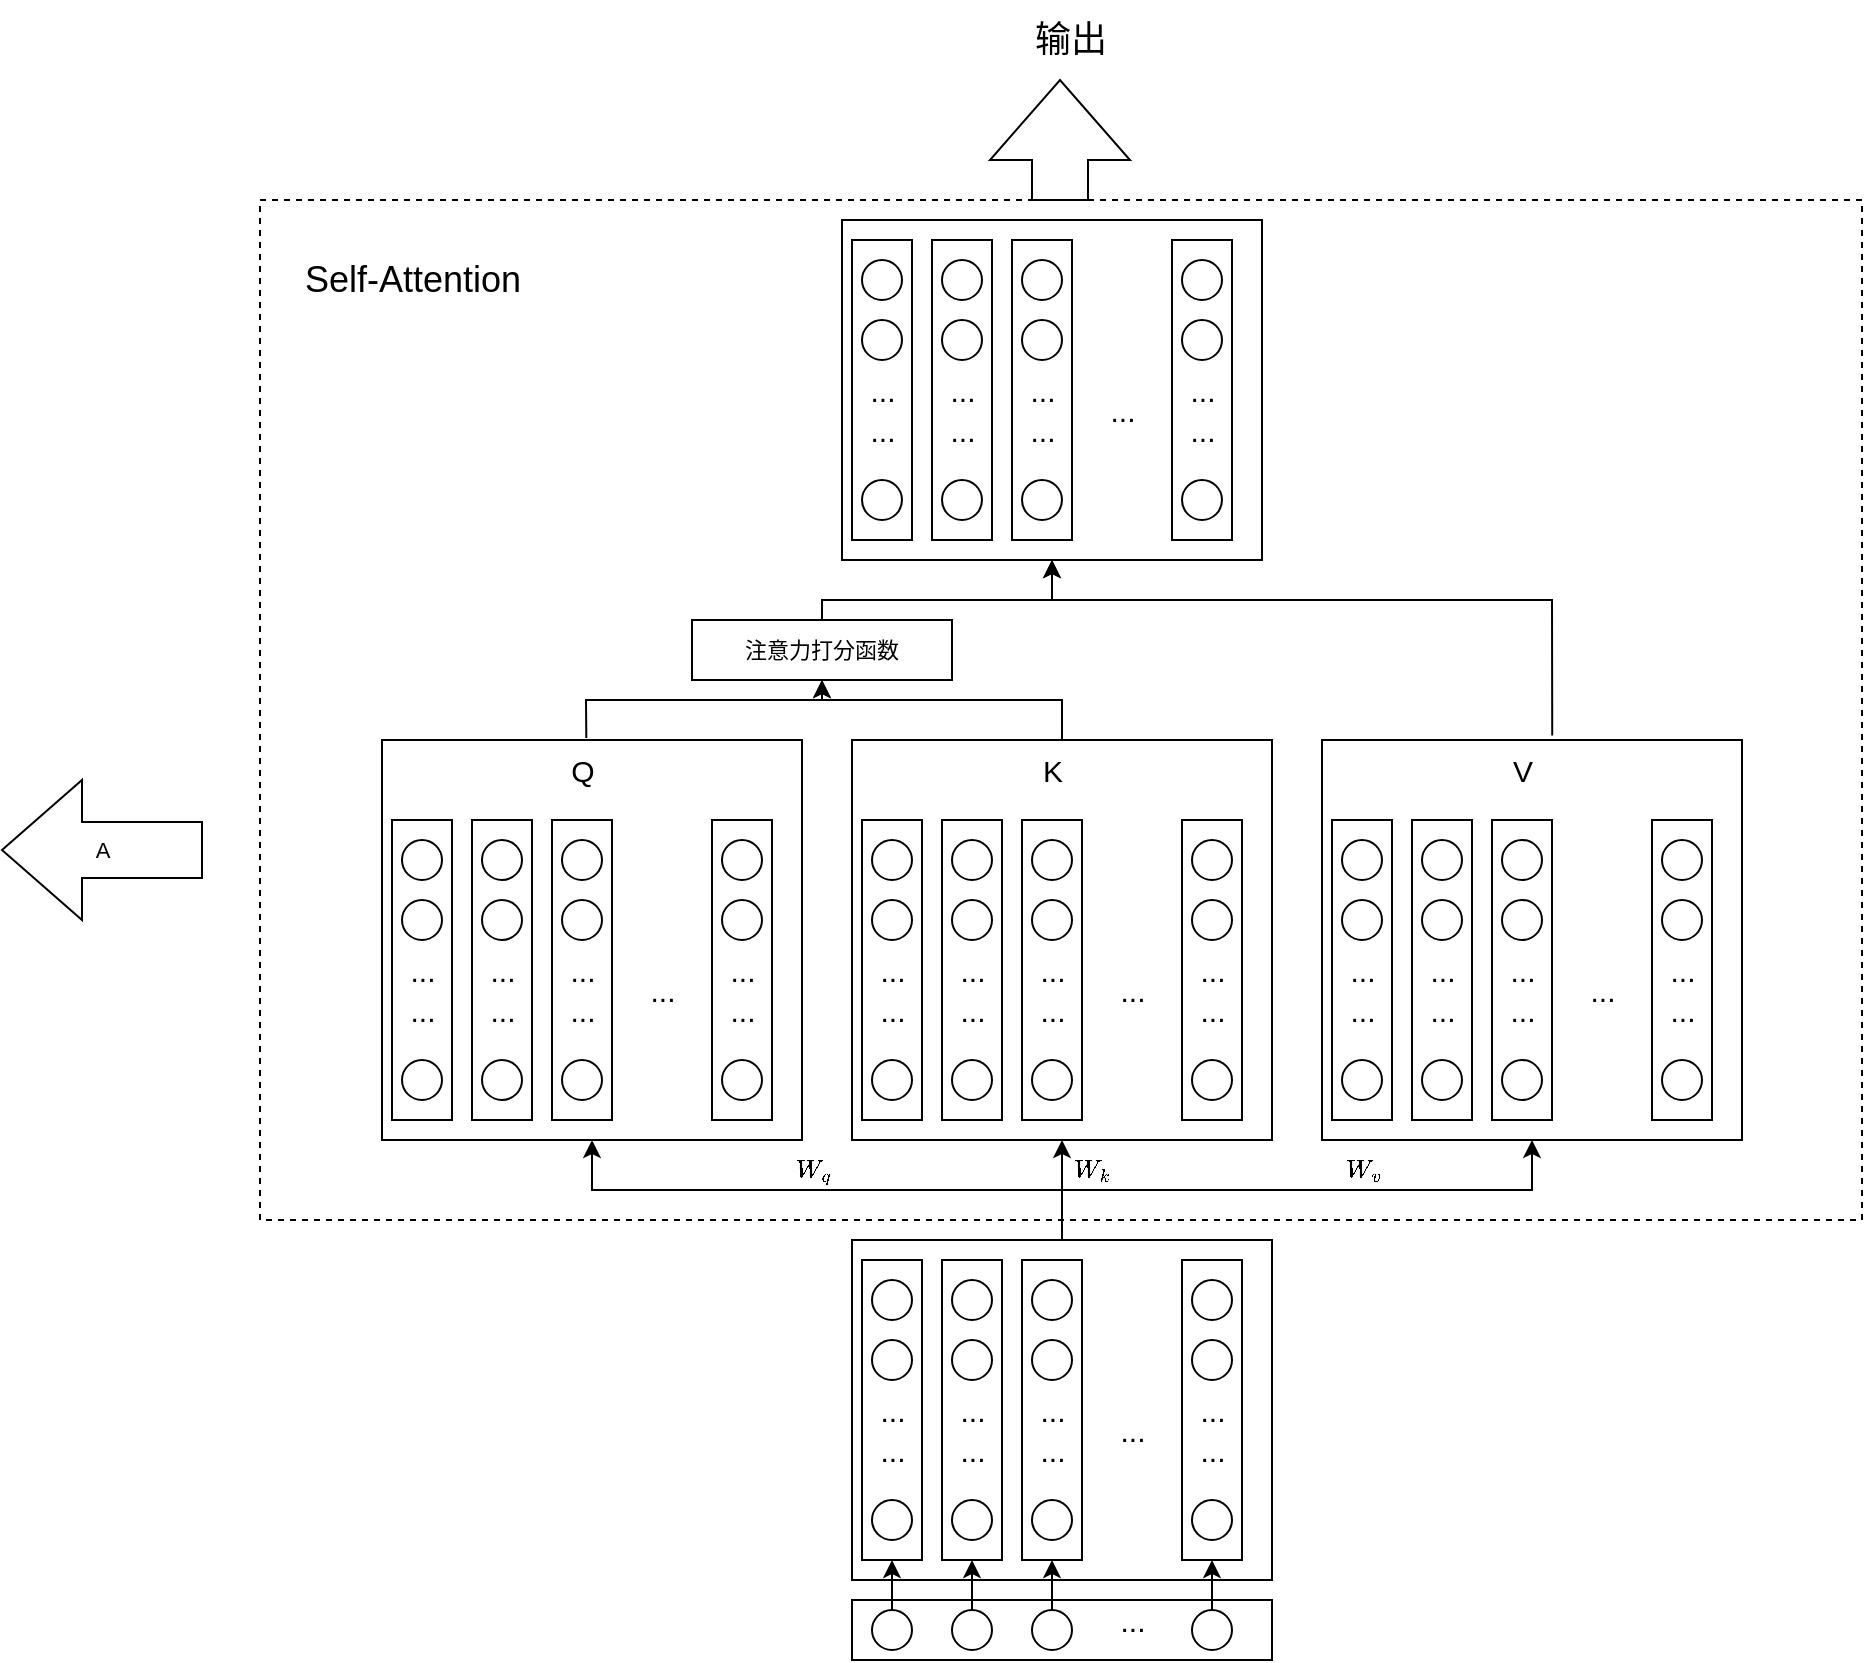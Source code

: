 <mxfile version="20.8.16" type="github">
  <diagram name="第 1 页" id="dq55SXjo3RK3Bnd-hJMV">
    <mxGraphModel dx="3583" dy="2676" grid="1" gridSize="10" guides="1" tooltips="1" connect="1" arrows="0" fold="1" page="1" pageScale="1" pageWidth="827" pageHeight="1169" math="1" shadow="0">
      <root>
        <mxCell id="0" />
        <mxCell id="1" parent="0" />
        <mxCell id="F97rTTew47wOwnzWSH56-309" value="" style="rounded=0;whiteSpace=wrap;html=1;fontSize=11;dashed=1;fillColor=none;" vertex="1" parent="1">
          <mxGeometry x="-21" y="-190" width="801" height="510" as="geometry" />
        </mxCell>
        <mxCell id="F97rTTew47wOwnzWSH56-214" style="edgeStyle=orthogonalEdgeStyle;rounded=0;orthogonalLoop=1;jettySize=auto;html=1;exitX=0.5;exitY=0;exitDx=0;exitDy=0;entryX=0.5;entryY=1;entryDx=0;entryDy=0;fontSize=15;" edge="1" parent="1" source="F97rTTew47wOwnzWSH56-20" target="F97rTTew47wOwnzWSH56-53">
          <mxGeometry relative="1" as="geometry" />
        </mxCell>
        <mxCell id="F97rTTew47wOwnzWSH56-20" value="" style="rounded=0;whiteSpace=wrap;html=1;fontSize=15;" vertex="1" parent="1">
          <mxGeometry x="275" y="330" width="210" height="170" as="geometry" />
        </mxCell>
        <mxCell id="F97rTTew47wOwnzWSH56-1" value="" style="rounded=0;whiteSpace=wrap;html=1;" vertex="1" parent="1">
          <mxGeometry x="275" y="510" width="210" height="30" as="geometry" />
        </mxCell>
        <mxCell id="F97rTTew47wOwnzWSH56-24" style="edgeStyle=orthogonalEdgeStyle;rounded=0;orthogonalLoop=1;jettySize=auto;html=1;fontSize=15;" edge="1" parent="1" source="F97rTTew47wOwnzWSH56-6" target="F97rTTew47wOwnzWSH56-21">
          <mxGeometry relative="1" as="geometry" />
        </mxCell>
        <mxCell id="F97rTTew47wOwnzWSH56-6" value="" style="ellipse;whiteSpace=wrap;html=1;aspect=fixed;" vertex="1" parent="1">
          <mxGeometry x="285" y="515" width="20" height="20" as="geometry" />
        </mxCell>
        <mxCell id="F97rTTew47wOwnzWSH56-36" style="edgeStyle=orthogonalEdgeStyle;rounded=0;orthogonalLoop=1;jettySize=auto;html=1;exitX=0.5;exitY=0;exitDx=0;exitDy=0;entryX=0.5;entryY=1;entryDx=0;entryDy=0;fontSize=15;" edge="1" parent="1" source="F97rTTew47wOwnzWSH56-7" target="F97rTTew47wOwnzWSH56-30">
          <mxGeometry relative="1" as="geometry" />
        </mxCell>
        <mxCell id="F97rTTew47wOwnzWSH56-7" value="" style="ellipse;whiteSpace=wrap;html=1;aspect=fixed;" vertex="1" parent="1">
          <mxGeometry x="325" y="515" width="20" height="20" as="geometry" />
        </mxCell>
        <mxCell id="F97rTTew47wOwnzWSH56-43" style="edgeStyle=orthogonalEdgeStyle;rounded=0;orthogonalLoop=1;jettySize=auto;html=1;exitX=0.5;exitY=0;exitDx=0;exitDy=0;entryX=0.5;entryY=1;entryDx=0;entryDy=0;fontSize=15;" edge="1" parent="1" source="F97rTTew47wOwnzWSH56-10" target="F97rTTew47wOwnzWSH56-37">
          <mxGeometry relative="1" as="geometry" />
        </mxCell>
        <mxCell id="F97rTTew47wOwnzWSH56-10" value="" style="ellipse;whiteSpace=wrap;html=1;aspect=fixed;" vertex="1" parent="1">
          <mxGeometry x="365" y="515" width="20" height="20" as="geometry" />
        </mxCell>
        <mxCell id="F97rTTew47wOwnzWSH56-50" style="edgeStyle=orthogonalEdgeStyle;rounded=0;orthogonalLoop=1;jettySize=auto;html=1;exitX=0.5;exitY=0;exitDx=0;exitDy=0;entryX=0.5;entryY=1;entryDx=0;entryDy=0;fontSize=15;" edge="1" parent="1" source="F97rTTew47wOwnzWSH56-11" target="F97rTTew47wOwnzWSH56-44">
          <mxGeometry relative="1" as="geometry" />
        </mxCell>
        <mxCell id="F97rTTew47wOwnzWSH56-11" value="" style="ellipse;whiteSpace=wrap;html=1;aspect=fixed;" vertex="1" parent="1">
          <mxGeometry x="445" y="515" width="20" height="20" as="geometry" />
        </mxCell>
        <mxCell id="F97rTTew47wOwnzWSH56-21" value="" style="rounded=0;whiteSpace=wrap;html=1;fontSize=15;" vertex="1" parent="1">
          <mxGeometry x="280" y="340" width="30" height="150" as="geometry" />
        </mxCell>
        <mxCell id="F97rTTew47wOwnzWSH56-25" value="" style="ellipse;whiteSpace=wrap;html=1;aspect=fixed;" vertex="1" parent="1">
          <mxGeometry x="285" y="460" width="20" height="20" as="geometry" />
        </mxCell>
        <mxCell id="F97rTTew47wOwnzWSH56-26" value="" style="ellipse;whiteSpace=wrap;html=1;aspect=fixed;" vertex="1" parent="1">
          <mxGeometry x="285" y="350" width="20" height="20" as="geometry" />
        </mxCell>
        <mxCell id="F97rTTew47wOwnzWSH56-27" value="" style="ellipse;whiteSpace=wrap;html=1;aspect=fixed;" vertex="1" parent="1">
          <mxGeometry x="285" y="380" width="20" height="20" as="geometry" />
        </mxCell>
        <mxCell id="F97rTTew47wOwnzWSH56-28" value="..." style="text;html=1;align=center;verticalAlign=middle;resizable=0;points=[];autosize=1;strokeColor=none;fillColor=none;fontSize=15;" vertex="1" parent="1">
          <mxGeometry x="275" y="400" width="40" height="30" as="geometry" />
        </mxCell>
        <mxCell id="F97rTTew47wOwnzWSH56-29" value="..." style="text;html=1;align=center;verticalAlign=middle;resizable=0;points=[];autosize=1;strokeColor=none;fillColor=none;fontSize=15;" vertex="1" parent="1">
          <mxGeometry x="275" y="420" width="40" height="30" as="geometry" />
        </mxCell>
        <mxCell id="F97rTTew47wOwnzWSH56-30" value="" style="rounded=0;whiteSpace=wrap;html=1;fontSize=15;" vertex="1" parent="1">
          <mxGeometry x="320" y="340" width="30" height="150" as="geometry" />
        </mxCell>
        <mxCell id="F97rTTew47wOwnzWSH56-31" value="" style="ellipse;whiteSpace=wrap;html=1;aspect=fixed;" vertex="1" parent="1">
          <mxGeometry x="325" y="460" width="20" height="20" as="geometry" />
        </mxCell>
        <mxCell id="F97rTTew47wOwnzWSH56-32" value="" style="ellipse;whiteSpace=wrap;html=1;aspect=fixed;" vertex="1" parent="1">
          <mxGeometry x="325" y="350" width="20" height="20" as="geometry" />
        </mxCell>
        <mxCell id="F97rTTew47wOwnzWSH56-33" value="" style="ellipse;whiteSpace=wrap;html=1;aspect=fixed;" vertex="1" parent="1">
          <mxGeometry x="325" y="380" width="20" height="20" as="geometry" />
        </mxCell>
        <mxCell id="F97rTTew47wOwnzWSH56-34" value="..." style="text;html=1;align=center;verticalAlign=middle;resizable=0;points=[];autosize=1;strokeColor=none;fillColor=none;fontSize=15;" vertex="1" parent="1">
          <mxGeometry x="315" y="400" width="40" height="30" as="geometry" />
        </mxCell>
        <mxCell id="F97rTTew47wOwnzWSH56-35" value="..." style="text;html=1;align=center;verticalAlign=middle;resizable=0;points=[];autosize=1;strokeColor=none;fillColor=none;fontSize=15;" vertex="1" parent="1">
          <mxGeometry x="315" y="420" width="40" height="30" as="geometry" />
        </mxCell>
        <mxCell id="F97rTTew47wOwnzWSH56-37" value="" style="rounded=0;whiteSpace=wrap;html=1;fontSize=15;" vertex="1" parent="1">
          <mxGeometry x="360" y="340" width="30" height="150" as="geometry" />
        </mxCell>
        <mxCell id="F97rTTew47wOwnzWSH56-38" value="" style="ellipse;whiteSpace=wrap;html=1;aspect=fixed;" vertex="1" parent="1">
          <mxGeometry x="365" y="460" width="20" height="20" as="geometry" />
        </mxCell>
        <mxCell id="F97rTTew47wOwnzWSH56-39" value="" style="ellipse;whiteSpace=wrap;html=1;aspect=fixed;" vertex="1" parent="1">
          <mxGeometry x="365" y="350" width="20" height="20" as="geometry" />
        </mxCell>
        <mxCell id="F97rTTew47wOwnzWSH56-40" value="" style="ellipse;whiteSpace=wrap;html=1;aspect=fixed;" vertex="1" parent="1">
          <mxGeometry x="365" y="380" width="20" height="20" as="geometry" />
        </mxCell>
        <mxCell id="F97rTTew47wOwnzWSH56-41" value="..." style="text;html=1;align=center;verticalAlign=middle;resizable=0;points=[];autosize=1;strokeColor=none;fillColor=none;fontSize=15;" vertex="1" parent="1">
          <mxGeometry x="355" y="400" width="40" height="30" as="geometry" />
        </mxCell>
        <mxCell id="F97rTTew47wOwnzWSH56-42" value="..." style="text;html=1;align=center;verticalAlign=middle;resizable=0;points=[];autosize=1;strokeColor=none;fillColor=none;fontSize=15;" vertex="1" parent="1">
          <mxGeometry x="355" y="420" width="40" height="30" as="geometry" />
        </mxCell>
        <mxCell id="F97rTTew47wOwnzWSH56-44" value="" style="rounded=0;whiteSpace=wrap;html=1;fontSize=15;" vertex="1" parent="1">
          <mxGeometry x="440" y="340" width="30" height="150" as="geometry" />
        </mxCell>
        <mxCell id="F97rTTew47wOwnzWSH56-45" value="" style="ellipse;whiteSpace=wrap;html=1;aspect=fixed;" vertex="1" parent="1">
          <mxGeometry x="445" y="460" width="20" height="20" as="geometry" />
        </mxCell>
        <mxCell id="F97rTTew47wOwnzWSH56-46" value="" style="ellipse;whiteSpace=wrap;html=1;aspect=fixed;" vertex="1" parent="1">
          <mxGeometry x="445" y="350" width="20" height="20" as="geometry" />
        </mxCell>
        <mxCell id="F97rTTew47wOwnzWSH56-47" value="" style="ellipse;whiteSpace=wrap;html=1;aspect=fixed;" vertex="1" parent="1">
          <mxGeometry x="445" y="380" width="20" height="20" as="geometry" />
        </mxCell>
        <mxCell id="F97rTTew47wOwnzWSH56-48" value="..." style="text;html=1;align=center;verticalAlign=middle;resizable=0;points=[];autosize=1;strokeColor=none;fillColor=none;fontSize=15;" vertex="1" parent="1">
          <mxGeometry x="435" y="400" width="40" height="30" as="geometry" />
        </mxCell>
        <mxCell id="F97rTTew47wOwnzWSH56-49" value="..." style="text;html=1;align=center;verticalAlign=middle;resizable=0;points=[];autosize=1;strokeColor=none;fillColor=none;fontSize=15;" vertex="1" parent="1">
          <mxGeometry x="435" y="420" width="40" height="30" as="geometry" />
        </mxCell>
        <mxCell id="F97rTTew47wOwnzWSH56-51" value="..." style="text;html=1;align=center;verticalAlign=middle;resizable=0;points=[];autosize=1;strokeColor=none;fillColor=none;fontSize=15;" vertex="1" parent="1">
          <mxGeometry x="395" y="410" width="40" height="30" as="geometry" />
        </mxCell>
        <mxCell id="F97rTTew47wOwnzWSH56-52" value="..." style="text;html=1;align=center;verticalAlign=middle;resizable=0;points=[];autosize=1;strokeColor=none;fillColor=none;fontSize=15;" vertex="1" parent="1">
          <mxGeometry x="395" y="505" width="40" height="30" as="geometry" />
        </mxCell>
        <mxCell id="F97rTTew47wOwnzWSH56-53" value="" style="rounded=0;whiteSpace=wrap;html=1;fontSize=15;" vertex="1" parent="1">
          <mxGeometry x="40" y="80" width="210" height="200" as="geometry" />
        </mxCell>
        <mxCell id="F97rTTew47wOwnzWSH56-54" value="" style="rounded=0;whiteSpace=wrap;html=1;fontSize=15;" vertex="1" parent="1">
          <mxGeometry x="45" y="120" width="30" height="150" as="geometry" />
        </mxCell>
        <mxCell id="F97rTTew47wOwnzWSH56-55" value="" style="ellipse;whiteSpace=wrap;html=1;aspect=fixed;" vertex="1" parent="1">
          <mxGeometry x="50" y="240" width="20" height="20" as="geometry" />
        </mxCell>
        <mxCell id="F97rTTew47wOwnzWSH56-56" value="" style="ellipse;whiteSpace=wrap;html=1;aspect=fixed;" vertex="1" parent="1">
          <mxGeometry x="50" y="130" width="20" height="20" as="geometry" />
        </mxCell>
        <mxCell id="F97rTTew47wOwnzWSH56-57" value="" style="ellipse;whiteSpace=wrap;html=1;aspect=fixed;" vertex="1" parent="1">
          <mxGeometry x="50" y="160" width="20" height="20" as="geometry" />
        </mxCell>
        <mxCell id="F97rTTew47wOwnzWSH56-58" value="..." style="text;html=1;align=center;verticalAlign=middle;resizable=0;points=[];autosize=1;strokeColor=none;fillColor=none;fontSize=15;" vertex="1" parent="1">
          <mxGeometry x="40" y="180" width="40" height="30" as="geometry" />
        </mxCell>
        <mxCell id="F97rTTew47wOwnzWSH56-59" value="..." style="text;html=1;align=center;verticalAlign=middle;resizable=0;points=[];autosize=1;strokeColor=none;fillColor=none;fontSize=15;" vertex="1" parent="1">
          <mxGeometry x="40" y="200" width="40" height="30" as="geometry" />
        </mxCell>
        <mxCell id="F97rTTew47wOwnzWSH56-60" value="" style="rounded=0;whiteSpace=wrap;html=1;fontSize=15;" vertex="1" parent="1">
          <mxGeometry x="85" y="120" width="30" height="150" as="geometry" />
        </mxCell>
        <mxCell id="F97rTTew47wOwnzWSH56-61" value="" style="ellipse;whiteSpace=wrap;html=1;aspect=fixed;" vertex="1" parent="1">
          <mxGeometry x="90" y="240" width="20" height="20" as="geometry" />
        </mxCell>
        <mxCell id="F97rTTew47wOwnzWSH56-62" value="" style="ellipse;whiteSpace=wrap;html=1;aspect=fixed;" vertex="1" parent="1">
          <mxGeometry x="90" y="130" width="20" height="20" as="geometry" />
        </mxCell>
        <mxCell id="F97rTTew47wOwnzWSH56-63" value="" style="ellipse;whiteSpace=wrap;html=1;aspect=fixed;" vertex="1" parent="1">
          <mxGeometry x="90" y="160" width="20" height="20" as="geometry" />
        </mxCell>
        <mxCell id="F97rTTew47wOwnzWSH56-64" value="..." style="text;html=1;align=center;verticalAlign=middle;resizable=0;points=[];autosize=1;strokeColor=none;fillColor=none;fontSize=15;" vertex="1" parent="1">
          <mxGeometry x="80" y="180" width="40" height="30" as="geometry" />
        </mxCell>
        <mxCell id="F97rTTew47wOwnzWSH56-65" value="..." style="text;html=1;align=center;verticalAlign=middle;resizable=0;points=[];autosize=1;strokeColor=none;fillColor=none;fontSize=15;" vertex="1" parent="1">
          <mxGeometry x="80" y="200" width="40" height="30" as="geometry" />
        </mxCell>
        <mxCell id="F97rTTew47wOwnzWSH56-66" value="" style="rounded=0;whiteSpace=wrap;html=1;fontSize=15;" vertex="1" parent="1">
          <mxGeometry x="125" y="120" width="30" height="150" as="geometry" />
        </mxCell>
        <mxCell id="F97rTTew47wOwnzWSH56-67" value="" style="ellipse;whiteSpace=wrap;html=1;aspect=fixed;" vertex="1" parent="1">
          <mxGeometry x="130" y="240" width="20" height="20" as="geometry" />
        </mxCell>
        <mxCell id="F97rTTew47wOwnzWSH56-68" value="" style="ellipse;whiteSpace=wrap;html=1;aspect=fixed;" vertex="1" parent="1">
          <mxGeometry x="130" y="130" width="20" height="20" as="geometry" />
        </mxCell>
        <mxCell id="F97rTTew47wOwnzWSH56-69" value="" style="ellipse;whiteSpace=wrap;html=1;aspect=fixed;" vertex="1" parent="1">
          <mxGeometry x="130" y="160" width="20" height="20" as="geometry" />
        </mxCell>
        <mxCell id="F97rTTew47wOwnzWSH56-70" value="..." style="text;html=1;align=center;verticalAlign=middle;resizable=0;points=[];autosize=1;strokeColor=none;fillColor=none;fontSize=15;" vertex="1" parent="1">
          <mxGeometry x="120" y="180" width="40" height="30" as="geometry" />
        </mxCell>
        <mxCell id="F97rTTew47wOwnzWSH56-71" value="..." style="text;html=1;align=center;verticalAlign=middle;resizable=0;points=[];autosize=1;strokeColor=none;fillColor=none;fontSize=15;" vertex="1" parent="1">
          <mxGeometry x="120" y="200" width="40" height="30" as="geometry" />
        </mxCell>
        <mxCell id="F97rTTew47wOwnzWSH56-72" value="" style="rounded=0;whiteSpace=wrap;html=1;fontSize=15;" vertex="1" parent="1">
          <mxGeometry x="205" y="120" width="30" height="150" as="geometry" />
        </mxCell>
        <mxCell id="F97rTTew47wOwnzWSH56-73" value="" style="ellipse;whiteSpace=wrap;html=1;aspect=fixed;" vertex="1" parent="1">
          <mxGeometry x="210" y="240" width="20" height="20" as="geometry" />
        </mxCell>
        <mxCell id="F97rTTew47wOwnzWSH56-74" value="" style="ellipse;whiteSpace=wrap;html=1;aspect=fixed;" vertex="1" parent="1">
          <mxGeometry x="210" y="130" width="20" height="20" as="geometry" />
        </mxCell>
        <mxCell id="F97rTTew47wOwnzWSH56-75" value="" style="ellipse;whiteSpace=wrap;html=1;aspect=fixed;" vertex="1" parent="1">
          <mxGeometry x="210" y="160" width="20" height="20" as="geometry" />
        </mxCell>
        <mxCell id="F97rTTew47wOwnzWSH56-76" value="..." style="text;html=1;align=center;verticalAlign=middle;resizable=0;points=[];autosize=1;strokeColor=none;fillColor=none;fontSize=15;" vertex="1" parent="1">
          <mxGeometry x="200" y="180" width="40" height="30" as="geometry" />
        </mxCell>
        <mxCell id="F97rTTew47wOwnzWSH56-77" value="..." style="text;html=1;align=center;verticalAlign=middle;resizable=0;points=[];autosize=1;strokeColor=none;fillColor=none;fontSize=15;" vertex="1" parent="1">
          <mxGeometry x="200" y="200" width="40" height="30" as="geometry" />
        </mxCell>
        <mxCell id="F97rTTew47wOwnzWSH56-78" value="..." style="text;html=1;align=center;verticalAlign=middle;resizable=0;points=[];autosize=1;strokeColor=none;fillColor=none;fontSize=15;" vertex="1" parent="1">
          <mxGeometry x="160" y="190" width="40" height="30" as="geometry" />
        </mxCell>
        <mxCell id="F97rTTew47wOwnzWSH56-105" value="Q" style="text;html=1;align=center;verticalAlign=middle;resizable=0;points=[];autosize=1;strokeColor=none;fillColor=none;fontSize=15;" vertex="1" parent="1">
          <mxGeometry x="120" y="80" width="40" height="30" as="geometry" />
        </mxCell>
        <mxCell id="F97rTTew47wOwnzWSH56-106" value="" style="rounded=0;whiteSpace=wrap;html=1;fontSize=15;" vertex="1" parent="1">
          <mxGeometry x="275" y="80" width="210" height="200" as="geometry" />
        </mxCell>
        <mxCell id="F97rTTew47wOwnzWSH56-107" value="" style="rounded=0;whiteSpace=wrap;html=1;fontSize=15;" vertex="1" parent="1">
          <mxGeometry x="280" y="120" width="30" height="150" as="geometry" />
        </mxCell>
        <mxCell id="F97rTTew47wOwnzWSH56-108" value="" style="ellipse;whiteSpace=wrap;html=1;aspect=fixed;" vertex="1" parent="1">
          <mxGeometry x="285" y="240" width="20" height="20" as="geometry" />
        </mxCell>
        <mxCell id="F97rTTew47wOwnzWSH56-109" value="" style="ellipse;whiteSpace=wrap;html=1;aspect=fixed;" vertex="1" parent="1">
          <mxGeometry x="285" y="130" width="20" height="20" as="geometry" />
        </mxCell>
        <mxCell id="F97rTTew47wOwnzWSH56-110" value="" style="ellipse;whiteSpace=wrap;html=1;aspect=fixed;" vertex="1" parent="1">
          <mxGeometry x="285" y="160" width="20" height="20" as="geometry" />
        </mxCell>
        <mxCell id="F97rTTew47wOwnzWSH56-111" value="..." style="text;html=1;align=center;verticalAlign=middle;resizable=0;points=[];autosize=1;strokeColor=none;fillColor=none;fontSize=15;" vertex="1" parent="1">
          <mxGeometry x="275" y="180" width="40" height="30" as="geometry" />
        </mxCell>
        <mxCell id="F97rTTew47wOwnzWSH56-112" value="..." style="text;html=1;align=center;verticalAlign=middle;resizable=0;points=[];autosize=1;strokeColor=none;fillColor=none;fontSize=15;" vertex="1" parent="1">
          <mxGeometry x="275" y="200" width="40" height="30" as="geometry" />
        </mxCell>
        <mxCell id="F97rTTew47wOwnzWSH56-113" value="" style="rounded=0;whiteSpace=wrap;html=1;fontSize=15;" vertex="1" parent="1">
          <mxGeometry x="320" y="120" width="30" height="150" as="geometry" />
        </mxCell>
        <mxCell id="F97rTTew47wOwnzWSH56-114" value="" style="ellipse;whiteSpace=wrap;html=1;aspect=fixed;" vertex="1" parent="1">
          <mxGeometry x="325" y="240" width="20" height="20" as="geometry" />
        </mxCell>
        <mxCell id="F97rTTew47wOwnzWSH56-115" value="" style="ellipse;whiteSpace=wrap;html=1;aspect=fixed;" vertex="1" parent="1">
          <mxGeometry x="325" y="130" width="20" height="20" as="geometry" />
        </mxCell>
        <mxCell id="F97rTTew47wOwnzWSH56-116" value="" style="ellipse;whiteSpace=wrap;html=1;aspect=fixed;" vertex="1" parent="1">
          <mxGeometry x="325" y="160" width="20" height="20" as="geometry" />
        </mxCell>
        <mxCell id="F97rTTew47wOwnzWSH56-117" value="..." style="text;html=1;align=center;verticalAlign=middle;resizable=0;points=[];autosize=1;strokeColor=none;fillColor=none;fontSize=15;" vertex="1" parent="1">
          <mxGeometry x="315" y="180" width="40" height="30" as="geometry" />
        </mxCell>
        <mxCell id="F97rTTew47wOwnzWSH56-118" value="..." style="text;html=1;align=center;verticalAlign=middle;resizable=0;points=[];autosize=1;strokeColor=none;fillColor=none;fontSize=15;" vertex="1" parent="1">
          <mxGeometry x="315" y="200" width="40" height="30" as="geometry" />
        </mxCell>
        <mxCell id="F97rTTew47wOwnzWSH56-119" value="" style="rounded=0;whiteSpace=wrap;html=1;fontSize=15;" vertex="1" parent="1">
          <mxGeometry x="360" y="120" width="30" height="150" as="geometry" />
        </mxCell>
        <mxCell id="F97rTTew47wOwnzWSH56-120" value="" style="ellipse;whiteSpace=wrap;html=1;aspect=fixed;" vertex="1" parent="1">
          <mxGeometry x="365" y="240" width="20" height="20" as="geometry" />
        </mxCell>
        <mxCell id="F97rTTew47wOwnzWSH56-121" value="" style="ellipse;whiteSpace=wrap;html=1;aspect=fixed;" vertex="1" parent="1">
          <mxGeometry x="365" y="130" width="20" height="20" as="geometry" />
        </mxCell>
        <mxCell id="F97rTTew47wOwnzWSH56-122" value="" style="ellipse;whiteSpace=wrap;html=1;aspect=fixed;" vertex="1" parent="1">
          <mxGeometry x="365" y="160" width="20" height="20" as="geometry" />
        </mxCell>
        <mxCell id="F97rTTew47wOwnzWSH56-123" value="..." style="text;html=1;align=center;verticalAlign=middle;resizable=0;points=[];autosize=1;strokeColor=none;fillColor=none;fontSize=15;" vertex="1" parent="1">
          <mxGeometry x="355" y="180" width="40" height="30" as="geometry" />
        </mxCell>
        <mxCell id="F97rTTew47wOwnzWSH56-124" value="..." style="text;html=1;align=center;verticalAlign=middle;resizable=0;points=[];autosize=1;strokeColor=none;fillColor=none;fontSize=15;" vertex="1" parent="1">
          <mxGeometry x="355" y="200" width="40" height="30" as="geometry" />
        </mxCell>
        <mxCell id="F97rTTew47wOwnzWSH56-125" value="" style="rounded=0;whiteSpace=wrap;html=1;fontSize=15;" vertex="1" parent="1">
          <mxGeometry x="440" y="120" width="30" height="150" as="geometry" />
        </mxCell>
        <mxCell id="F97rTTew47wOwnzWSH56-126" value="" style="ellipse;whiteSpace=wrap;html=1;aspect=fixed;" vertex="1" parent="1">
          <mxGeometry x="445" y="240" width="20" height="20" as="geometry" />
        </mxCell>
        <mxCell id="F97rTTew47wOwnzWSH56-127" value="" style="ellipse;whiteSpace=wrap;html=1;aspect=fixed;" vertex="1" parent="1">
          <mxGeometry x="445" y="130" width="20" height="20" as="geometry" />
        </mxCell>
        <mxCell id="F97rTTew47wOwnzWSH56-128" value="" style="ellipse;whiteSpace=wrap;html=1;aspect=fixed;" vertex="1" parent="1">
          <mxGeometry x="445" y="160" width="20" height="20" as="geometry" />
        </mxCell>
        <mxCell id="F97rTTew47wOwnzWSH56-129" value="..." style="text;html=1;align=center;verticalAlign=middle;resizable=0;points=[];autosize=1;strokeColor=none;fillColor=none;fontSize=15;" vertex="1" parent="1">
          <mxGeometry x="435" y="180" width="40" height="30" as="geometry" />
        </mxCell>
        <mxCell id="F97rTTew47wOwnzWSH56-130" value="..." style="text;html=1;align=center;verticalAlign=middle;resizable=0;points=[];autosize=1;strokeColor=none;fillColor=none;fontSize=15;" vertex="1" parent="1">
          <mxGeometry x="435" y="200" width="40" height="30" as="geometry" />
        </mxCell>
        <mxCell id="F97rTTew47wOwnzWSH56-131" value="..." style="text;html=1;align=center;verticalAlign=middle;resizable=0;points=[];autosize=1;strokeColor=none;fillColor=none;fontSize=15;" vertex="1" parent="1">
          <mxGeometry x="395" y="190" width="40" height="30" as="geometry" />
        </mxCell>
        <mxCell id="F97rTTew47wOwnzWSH56-132" value="K" style="text;html=1;align=center;verticalAlign=middle;resizable=0;points=[];autosize=1;strokeColor=none;fillColor=none;fontSize=15;" vertex="1" parent="1">
          <mxGeometry x="360" y="80" width="30" height="30" as="geometry" />
        </mxCell>
        <mxCell id="F97rTTew47wOwnzWSH56-133" value="" style="rounded=0;whiteSpace=wrap;html=1;fontSize=15;" vertex="1" parent="1">
          <mxGeometry x="510" y="80" width="210" height="200" as="geometry" />
        </mxCell>
        <mxCell id="F97rTTew47wOwnzWSH56-134" value="" style="rounded=0;whiteSpace=wrap;html=1;fontSize=15;" vertex="1" parent="1">
          <mxGeometry x="515" y="120" width="30" height="150" as="geometry" />
        </mxCell>
        <mxCell id="F97rTTew47wOwnzWSH56-135" value="" style="ellipse;whiteSpace=wrap;html=1;aspect=fixed;" vertex="1" parent="1">
          <mxGeometry x="520" y="240" width="20" height="20" as="geometry" />
        </mxCell>
        <mxCell id="F97rTTew47wOwnzWSH56-136" value="" style="ellipse;whiteSpace=wrap;html=1;aspect=fixed;" vertex="1" parent="1">
          <mxGeometry x="520" y="130" width="20" height="20" as="geometry" />
        </mxCell>
        <mxCell id="F97rTTew47wOwnzWSH56-137" value="" style="ellipse;whiteSpace=wrap;html=1;aspect=fixed;" vertex="1" parent="1">
          <mxGeometry x="520" y="160" width="20" height="20" as="geometry" />
        </mxCell>
        <mxCell id="F97rTTew47wOwnzWSH56-138" value="..." style="text;html=1;align=center;verticalAlign=middle;resizable=0;points=[];autosize=1;strokeColor=none;fillColor=none;fontSize=15;" vertex="1" parent="1">
          <mxGeometry x="510" y="180" width="40" height="30" as="geometry" />
        </mxCell>
        <mxCell id="F97rTTew47wOwnzWSH56-139" value="..." style="text;html=1;align=center;verticalAlign=middle;resizable=0;points=[];autosize=1;strokeColor=none;fillColor=none;fontSize=15;" vertex="1" parent="1">
          <mxGeometry x="510" y="200" width="40" height="30" as="geometry" />
        </mxCell>
        <mxCell id="F97rTTew47wOwnzWSH56-140" value="" style="rounded=0;whiteSpace=wrap;html=1;fontSize=15;" vertex="1" parent="1">
          <mxGeometry x="555" y="120" width="30" height="150" as="geometry" />
        </mxCell>
        <mxCell id="F97rTTew47wOwnzWSH56-141" value="" style="ellipse;whiteSpace=wrap;html=1;aspect=fixed;" vertex="1" parent="1">
          <mxGeometry x="560" y="240" width="20" height="20" as="geometry" />
        </mxCell>
        <mxCell id="F97rTTew47wOwnzWSH56-142" value="" style="ellipse;whiteSpace=wrap;html=1;aspect=fixed;" vertex="1" parent="1">
          <mxGeometry x="560" y="130" width="20" height="20" as="geometry" />
        </mxCell>
        <mxCell id="F97rTTew47wOwnzWSH56-143" value="" style="ellipse;whiteSpace=wrap;html=1;aspect=fixed;" vertex="1" parent="1">
          <mxGeometry x="560" y="160" width="20" height="20" as="geometry" />
        </mxCell>
        <mxCell id="F97rTTew47wOwnzWSH56-144" value="..." style="text;html=1;align=center;verticalAlign=middle;resizable=0;points=[];autosize=1;strokeColor=none;fillColor=none;fontSize=15;" vertex="1" parent="1">
          <mxGeometry x="550" y="180" width="40" height="30" as="geometry" />
        </mxCell>
        <mxCell id="F97rTTew47wOwnzWSH56-145" value="..." style="text;html=1;align=center;verticalAlign=middle;resizable=0;points=[];autosize=1;strokeColor=none;fillColor=none;fontSize=15;" vertex="1" parent="1">
          <mxGeometry x="550" y="200" width="40" height="30" as="geometry" />
        </mxCell>
        <mxCell id="F97rTTew47wOwnzWSH56-146" value="" style="rounded=0;whiteSpace=wrap;html=1;fontSize=15;" vertex="1" parent="1">
          <mxGeometry x="595" y="120" width="30" height="150" as="geometry" />
        </mxCell>
        <mxCell id="F97rTTew47wOwnzWSH56-147" value="" style="ellipse;whiteSpace=wrap;html=1;aspect=fixed;" vertex="1" parent="1">
          <mxGeometry x="600" y="240" width="20" height="20" as="geometry" />
        </mxCell>
        <mxCell id="F97rTTew47wOwnzWSH56-148" value="" style="ellipse;whiteSpace=wrap;html=1;aspect=fixed;" vertex="1" parent="1">
          <mxGeometry x="600" y="130" width="20" height="20" as="geometry" />
        </mxCell>
        <mxCell id="F97rTTew47wOwnzWSH56-149" value="" style="ellipse;whiteSpace=wrap;html=1;aspect=fixed;" vertex="1" parent="1">
          <mxGeometry x="600" y="160" width="20" height="20" as="geometry" />
        </mxCell>
        <mxCell id="F97rTTew47wOwnzWSH56-150" value="..." style="text;html=1;align=center;verticalAlign=middle;resizable=0;points=[];autosize=1;strokeColor=none;fillColor=none;fontSize=15;" vertex="1" parent="1">
          <mxGeometry x="590" y="180" width="40" height="30" as="geometry" />
        </mxCell>
        <mxCell id="F97rTTew47wOwnzWSH56-151" value="..." style="text;html=1;align=center;verticalAlign=middle;resizable=0;points=[];autosize=1;strokeColor=none;fillColor=none;fontSize=15;" vertex="1" parent="1">
          <mxGeometry x="590" y="200" width="40" height="30" as="geometry" />
        </mxCell>
        <mxCell id="F97rTTew47wOwnzWSH56-152" value="" style="rounded=0;whiteSpace=wrap;html=1;fontSize=15;" vertex="1" parent="1">
          <mxGeometry x="675" y="120" width="30" height="150" as="geometry" />
        </mxCell>
        <mxCell id="F97rTTew47wOwnzWSH56-153" value="" style="ellipse;whiteSpace=wrap;html=1;aspect=fixed;" vertex="1" parent="1">
          <mxGeometry x="680" y="240" width="20" height="20" as="geometry" />
        </mxCell>
        <mxCell id="F97rTTew47wOwnzWSH56-154" value="" style="ellipse;whiteSpace=wrap;html=1;aspect=fixed;" vertex="1" parent="1">
          <mxGeometry x="680" y="130" width="20" height="20" as="geometry" />
        </mxCell>
        <mxCell id="F97rTTew47wOwnzWSH56-155" value="" style="ellipse;whiteSpace=wrap;html=1;aspect=fixed;" vertex="1" parent="1">
          <mxGeometry x="680" y="160" width="20" height="20" as="geometry" />
        </mxCell>
        <mxCell id="F97rTTew47wOwnzWSH56-156" value="..." style="text;html=1;align=center;verticalAlign=middle;resizable=0;points=[];autosize=1;strokeColor=none;fillColor=none;fontSize=15;" vertex="1" parent="1">
          <mxGeometry x="670" y="180" width="40" height="30" as="geometry" />
        </mxCell>
        <mxCell id="F97rTTew47wOwnzWSH56-157" value="..." style="text;html=1;align=center;verticalAlign=middle;resizable=0;points=[];autosize=1;strokeColor=none;fillColor=none;fontSize=15;" vertex="1" parent="1">
          <mxGeometry x="670" y="200" width="40" height="30" as="geometry" />
        </mxCell>
        <mxCell id="F97rTTew47wOwnzWSH56-158" value="..." style="text;html=1;align=center;verticalAlign=middle;resizable=0;points=[];autosize=1;strokeColor=none;fillColor=none;fontSize=15;" vertex="1" parent="1">
          <mxGeometry x="630" y="190" width="40" height="30" as="geometry" />
        </mxCell>
        <mxCell id="F97rTTew47wOwnzWSH56-159" value="V" style="text;html=1;align=center;verticalAlign=middle;resizable=0;points=[];autosize=1;strokeColor=none;fillColor=none;fontSize=15;" vertex="1" parent="1">
          <mxGeometry x="595" y="80" width="30" height="30" as="geometry" />
        </mxCell>
        <mxCell id="F97rTTew47wOwnzWSH56-215" value="" style="endArrow=classic;html=1;rounded=0;fontSize=15;exitX=0.5;exitY=0;exitDx=0;exitDy=0;entryX=0.5;entryY=1;entryDx=0;entryDy=0;" edge="1" parent="1" source="F97rTTew47wOwnzWSH56-20" target="F97rTTew47wOwnzWSH56-106">
          <mxGeometry width="50" height="50" relative="1" as="geometry">
            <mxPoint x="50" y="530" as="sourcePoint" />
            <mxPoint x="100" y="480" as="targetPoint" />
          </mxGeometry>
        </mxCell>
        <mxCell id="F97rTTew47wOwnzWSH56-216" value="" style="endArrow=classic;html=1;rounded=0;fontSize=15;exitX=0.5;exitY=0;exitDx=0;exitDy=0;entryX=0.5;entryY=1;entryDx=0;entryDy=0;" edge="1" parent="1" target="F97rTTew47wOwnzWSH56-133">
          <mxGeometry width="50" height="50" relative="1" as="geometry">
            <mxPoint x="380" y="325" as="sourcePoint" />
            <mxPoint x="670" y="305" as="targetPoint" />
            <Array as="points">
              <mxPoint x="380" y="305" />
              <mxPoint x="615" y="305" />
            </Array>
          </mxGeometry>
        </mxCell>
        <mxCell id="F97rTTew47wOwnzWSH56-220" value="&lt;font style=&quot;font-size: 11px;&quot;&gt;$$W_q$$&lt;/font&gt;" style="text;html=1;align=center;verticalAlign=middle;resizable=0;points=[];autosize=1;strokeColor=none;fillColor=none;fontSize=15;" vertex="1" parent="1">
          <mxGeometry x="220" y="280" width="70" height="30" as="geometry" />
        </mxCell>
        <mxCell id="F97rTTew47wOwnzWSH56-248" value="&lt;font style=&quot;font-size: 11px;&quot;&gt;$$W_v$$&lt;/font&gt;" style="text;html=1;align=center;verticalAlign=middle;resizable=0;points=[];autosize=1;strokeColor=none;fillColor=none;fontSize=15;" vertex="1" parent="1">
          <mxGeometry x="495" y="280" width="70" height="30" as="geometry" />
        </mxCell>
        <mxCell id="F97rTTew47wOwnzWSH56-249" value="&lt;font style=&quot;font-size: 11px;&quot;&gt;$$W_k$$&lt;/font&gt;" style="text;html=1;align=center;verticalAlign=middle;resizable=0;points=[];autosize=1;strokeColor=none;fillColor=none;fontSize=15;" vertex="1" parent="1">
          <mxGeometry x="360" y="280" width="70" height="30" as="geometry" />
        </mxCell>
        <mxCell id="F97rTTew47wOwnzWSH56-277" value="" style="rounded=0;whiteSpace=wrap;html=1;fontSize=15;" vertex="1" parent="1">
          <mxGeometry x="270" y="-180" width="210" height="170" as="geometry" />
        </mxCell>
        <mxCell id="F97rTTew47wOwnzWSH56-278" value="" style="rounded=0;whiteSpace=wrap;html=1;fontSize=15;" vertex="1" parent="1">
          <mxGeometry x="275" y="-170" width="30" height="150" as="geometry" />
        </mxCell>
        <mxCell id="F97rTTew47wOwnzWSH56-279" value="" style="ellipse;whiteSpace=wrap;html=1;aspect=fixed;" vertex="1" parent="1">
          <mxGeometry x="280" y="-50" width="20" height="20" as="geometry" />
        </mxCell>
        <mxCell id="F97rTTew47wOwnzWSH56-280" value="" style="ellipse;whiteSpace=wrap;html=1;aspect=fixed;" vertex="1" parent="1">
          <mxGeometry x="280" y="-160" width="20" height="20" as="geometry" />
        </mxCell>
        <mxCell id="F97rTTew47wOwnzWSH56-281" value="" style="ellipse;whiteSpace=wrap;html=1;aspect=fixed;" vertex="1" parent="1">
          <mxGeometry x="280" y="-130" width="20" height="20" as="geometry" />
        </mxCell>
        <mxCell id="F97rTTew47wOwnzWSH56-282" value="..." style="text;html=1;align=center;verticalAlign=middle;resizable=0;points=[];autosize=1;strokeColor=none;fillColor=none;fontSize=15;" vertex="1" parent="1">
          <mxGeometry x="270" y="-110" width="40" height="30" as="geometry" />
        </mxCell>
        <mxCell id="F97rTTew47wOwnzWSH56-283" value="..." style="text;html=1;align=center;verticalAlign=middle;resizable=0;points=[];autosize=1;strokeColor=none;fillColor=none;fontSize=15;" vertex="1" parent="1">
          <mxGeometry x="270" y="-90" width="40" height="30" as="geometry" />
        </mxCell>
        <mxCell id="F97rTTew47wOwnzWSH56-284" value="" style="rounded=0;whiteSpace=wrap;html=1;fontSize=15;" vertex="1" parent="1">
          <mxGeometry x="315" y="-170" width="30" height="150" as="geometry" />
        </mxCell>
        <mxCell id="F97rTTew47wOwnzWSH56-285" value="" style="ellipse;whiteSpace=wrap;html=1;aspect=fixed;" vertex="1" parent="1">
          <mxGeometry x="320" y="-50" width="20" height="20" as="geometry" />
        </mxCell>
        <mxCell id="F97rTTew47wOwnzWSH56-286" value="" style="ellipse;whiteSpace=wrap;html=1;aspect=fixed;" vertex="1" parent="1">
          <mxGeometry x="320" y="-160" width="20" height="20" as="geometry" />
        </mxCell>
        <mxCell id="F97rTTew47wOwnzWSH56-287" value="" style="ellipse;whiteSpace=wrap;html=1;aspect=fixed;" vertex="1" parent="1">
          <mxGeometry x="320" y="-130" width="20" height="20" as="geometry" />
        </mxCell>
        <mxCell id="F97rTTew47wOwnzWSH56-288" value="..." style="text;html=1;align=center;verticalAlign=middle;resizable=0;points=[];autosize=1;strokeColor=none;fillColor=none;fontSize=15;" vertex="1" parent="1">
          <mxGeometry x="310" y="-110" width="40" height="30" as="geometry" />
        </mxCell>
        <mxCell id="F97rTTew47wOwnzWSH56-289" value="..." style="text;html=1;align=center;verticalAlign=middle;resizable=0;points=[];autosize=1;strokeColor=none;fillColor=none;fontSize=15;" vertex="1" parent="1">
          <mxGeometry x="310" y="-90" width="40" height="30" as="geometry" />
        </mxCell>
        <mxCell id="F97rTTew47wOwnzWSH56-290" value="" style="rounded=0;whiteSpace=wrap;html=1;fontSize=15;" vertex="1" parent="1">
          <mxGeometry x="355" y="-170" width="30" height="150" as="geometry" />
        </mxCell>
        <mxCell id="F97rTTew47wOwnzWSH56-291" value="" style="ellipse;whiteSpace=wrap;html=1;aspect=fixed;" vertex="1" parent="1">
          <mxGeometry x="360" y="-50" width="20" height="20" as="geometry" />
        </mxCell>
        <mxCell id="F97rTTew47wOwnzWSH56-292" value="" style="ellipse;whiteSpace=wrap;html=1;aspect=fixed;" vertex="1" parent="1">
          <mxGeometry x="360" y="-160" width="20" height="20" as="geometry" />
        </mxCell>
        <mxCell id="F97rTTew47wOwnzWSH56-293" value="" style="ellipse;whiteSpace=wrap;html=1;aspect=fixed;" vertex="1" parent="1">
          <mxGeometry x="360" y="-130" width="20" height="20" as="geometry" />
        </mxCell>
        <mxCell id="F97rTTew47wOwnzWSH56-294" value="..." style="text;html=1;align=center;verticalAlign=middle;resizable=0;points=[];autosize=1;strokeColor=none;fillColor=none;fontSize=15;" vertex="1" parent="1">
          <mxGeometry x="350" y="-110" width="40" height="30" as="geometry" />
        </mxCell>
        <mxCell id="F97rTTew47wOwnzWSH56-295" value="..." style="text;html=1;align=center;verticalAlign=middle;resizable=0;points=[];autosize=1;strokeColor=none;fillColor=none;fontSize=15;" vertex="1" parent="1">
          <mxGeometry x="350" y="-90" width="40" height="30" as="geometry" />
        </mxCell>
        <mxCell id="F97rTTew47wOwnzWSH56-296" value="" style="rounded=0;whiteSpace=wrap;html=1;fontSize=15;" vertex="1" parent="1">
          <mxGeometry x="435" y="-170" width="30" height="150" as="geometry" />
        </mxCell>
        <mxCell id="F97rTTew47wOwnzWSH56-297" value="" style="ellipse;whiteSpace=wrap;html=1;aspect=fixed;" vertex="1" parent="1">
          <mxGeometry x="440" y="-50" width="20" height="20" as="geometry" />
        </mxCell>
        <mxCell id="F97rTTew47wOwnzWSH56-298" value="" style="ellipse;whiteSpace=wrap;html=1;aspect=fixed;" vertex="1" parent="1">
          <mxGeometry x="440" y="-160" width="20" height="20" as="geometry" />
        </mxCell>
        <mxCell id="F97rTTew47wOwnzWSH56-299" value="" style="ellipse;whiteSpace=wrap;html=1;aspect=fixed;" vertex="1" parent="1">
          <mxGeometry x="440" y="-130" width="20" height="20" as="geometry" />
        </mxCell>
        <mxCell id="F97rTTew47wOwnzWSH56-300" value="..." style="text;html=1;align=center;verticalAlign=middle;resizable=0;points=[];autosize=1;strokeColor=none;fillColor=none;fontSize=15;" vertex="1" parent="1">
          <mxGeometry x="430" y="-110" width="40" height="30" as="geometry" />
        </mxCell>
        <mxCell id="F97rTTew47wOwnzWSH56-301" value="..." style="text;html=1;align=center;verticalAlign=middle;resizable=0;points=[];autosize=1;strokeColor=none;fillColor=none;fontSize=15;" vertex="1" parent="1">
          <mxGeometry x="430" y="-90" width="40" height="30" as="geometry" />
        </mxCell>
        <mxCell id="F97rTTew47wOwnzWSH56-302" value="..." style="text;html=1;align=center;verticalAlign=middle;resizable=0;points=[];autosize=1;strokeColor=none;fillColor=none;fontSize=15;" vertex="1" parent="1">
          <mxGeometry x="390" y="-100" width="40" height="30" as="geometry" />
        </mxCell>
        <mxCell id="F97rTTew47wOwnzWSH56-307" style="edgeStyle=orthogonalEdgeStyle;rounded=0;orthogonalLoop=1;jettySize=auto;html=1;exitX=0.5;exitY=0;exitDx=0;exitDy=0;fontSize=11;" edge="1" parent="1" source="F97rTTew47wOwnzWSH56-303" target="F97rTTew47wOwnzWSH56-277">
          <mxGeometry relative="1" as="geometry">
            <Array as="points">
              <mxPoint x="260" y="10" />
              <mxPoint x="375" y="10" />
            </Array>
          </mxGeometry>
        </mxCell>
        <mxCell id="F97rTTew47wOwnzWSH56-303" value="注意力打分函数" style="rounded=0;whiteSpace=wrap;html=1;fontSize=11;" vertex="1" parent="1">
          <mxGeometry x="195" y="20" width="130" height="30" as="geometry" />
        </mxCell>
        <mxCell id="F97rTTew47wOwnzWSH56-304" value="" style="endArrow=classic;html=1;rounded=0;fontSize=11;exitX=0.554;exitY=-0.032;exitDx=0;exitDy=0;exitPerimeter=0;entryX=0.5;entryY=1;entryDx=0;entryDy=0;" edge="1" parent="1" source="F97rTTew47wOwnzWSH56-105" target="F97rTTew47wOwnzWSH56-303">
          <mxGeometry width="50" height="50" relative="1" as="geometry">
            <mxPoint x="140" y="70" as="sourcePoint" />
            <mxPoint x="280" y="60" as="targetPoint" />
            <Array as="points">
              <mxPoint x="142" y="60" />
              <mxPoint x="260" y="60" />
            </Array>
          </mxGeometry>
        </mxCell>
        <mxCell id="F97rTTew47wOwnzWSH56-306" value="" style="endArrow=classic;html=1;rounded=0;fontSize=11;exitX=0.667;exitY=0;exitDx=0;exitDy=0;exitPerimeter=0;" edge="1" parent="1" source="F97rTTew47wOwnzWSH56-132">
          <mxGeometry width="50" height="50" relative="1" as="geometry">
            <mxPoint x="180" y="140" as="sourcePoint" />
            <mxPoint x="260" y="50" as="targetPoint" />
            <Array as="points">
              <mxPoint x="380" y="60" />
              <mxPoint x="260" y="60" />
            </Array>
          </mxGeometry>
        </mxCell>
        <mxCell id="F97rTTew47wOwnzWSH56-308" value="" style="endArrow=classic;html=1;rounded=0;fontSize=11;exitX=1.004;exitY=-0.075;exitDx=0;exitDy=0;exitPerimeter=0;entryX=0.5;entryY=1;entryDx=0;entryDy=0;" edge="1" parent="1" source="F97rTTew47wOwnzWSH56-159" target="F97rTTew47wOwnzWSH56-277">
          <mxGeometry width="50" height="50" relative="1" as="geometry">
            <mxPoint x="160" y="140" as="sourcePoint" />
            <mxPoint x="360" y="10" as="targetPoint" />
            <Array as="points">
              <mxPoint x="625" y="10" />
              <mxPoint x="375" y="10" />
            </Array>
          </mxGeometry>
        </mxCell>
        <mxCell id="F97rTTew47wOwnzWSH56-311" value="A" style="html=1;shadow=0;dashed=0;align=center;verticalAlign=middle;shape=mxgraph.arrows2.arrow;dy=0.6;dx=40;flipH=1;notch=0;fontSize=11;" vertex="1" parent="1">
          <mxGeometry x="-150" y="100" width="100" height="70" as="geometry" />
        </mxCell>
        <mxCell id="F97rTTew47wOwnzWSH56-312" value="" style="html=1;shadow=0;dashed=0;align=center;verticalAlign=middle;shape=mxgraph.arrows2.arrow;dy=0.6;dx=40;direction=north;notch=0;fontSize=11;" vertex="1" parent="1">
          <mxGeometry x="344" y="-250" width="70" height="60" as="geometry" />
        </mxCell>
        <mxCell id="F97rTTew47wOwnzWSH56-313" value="&lt;font style=&quot;font-size: 18px;&quot;&gt;输&lt;font style=&quot;font-size: 18px;&quot;&gt;出&lt;/font&gt;&lt;/font&gt;" style="text;html=1;align=center;verticalAlign=middle;resizable=0;points=[];autosize=1;strokeColor=none;fillColor=none;fontSize=11;" vertex="1" parent="1">
          <mxGeometry x="354" y="-290" width="60" height="40" as="geometry" />
        </mxCell>
        <mxCell id="F97rTTew47wOwnzWSH56-315" value="Self-Attention" style="text;html=1;align=center;verticalAlign=middle;resizable=0;points=[];autosize=1;strokeColor=none;fillColor=none;fontSize=18;" vertex="1" parent="1">
          <mxGeometry x="-10" y="-170" width="130" height="40" as="geometry" />
        </mxCell>
      </root>
    </mxGraphModel>
  </diagram>
</mxfile>
